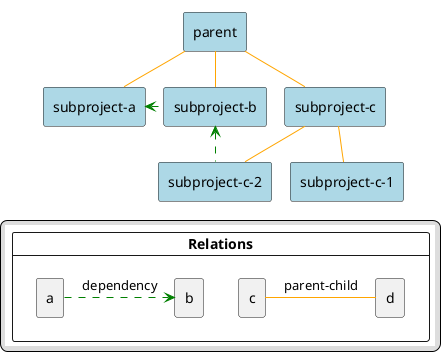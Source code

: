 /*
Licensed to the Apache Software Foundation (ASF) under one
or more contributor license agreements.  See the NOTICE file
distributed with this work for additional information
regarding copyright ownership.  The ASF licenses this file
to you under the Apache License, Version 2.0 (the
"License"); you may not use this file except in compliance
with the License.  You may obtain a copy of the License at

  http://www.apache.org/licenses/LICENSE-2.0

Unless required by applicable law or agreed to in writing,
software distributed under the License is distributed on an
"AS IS" BASIS, WITHOUT WARRANTIES OR CONDITIONS OF ANY
KIND, either express or implied.  See the License for the
specific language governing permissions and limitations
under the License.
*/
@startuml
!pragma layout smetana
<style>
    rectangle {
         backgroundColor LightBlue
    }

    legend {
        margin 25 0 0 0
    }
}
</style>


rectangle parent {
}

rectangle "subproject-a" as subprojectA {
}

rectangle "subproject-b" as subprojectB {
}
rectangle "subproject-c" as subprojectC {
}

rectangle "subproject-c-1" as subprojectC1 {
}

rectangle "subproject-c-2" as subprojectC2 {
}



parent -[#orange]- subprojectA
parent -[#orange]- subprojectB
parent -[#orange]- subprojectC


subprojectC -[#orange]- subprojectC1
subprojectC -[#orange]- subprojectC2

subprojectA <.[#green]right. subprojectB
subprojectB <.[#green]. subprojectC2

'hidden dependencies to change layout
subprojectB -[hidden]right-> subprojectC


legend
{{
    card Relations {
        together {
             rectangle c
             rectangle d
              c -[#orange,thickness=1]right- d  : parent-child
        }

        together {
             rectangle a
             rectangle b
              a -[#green,dashed,thickness=1]right-> b  : dependency
        }
    }
}}
end legend



@enduml
